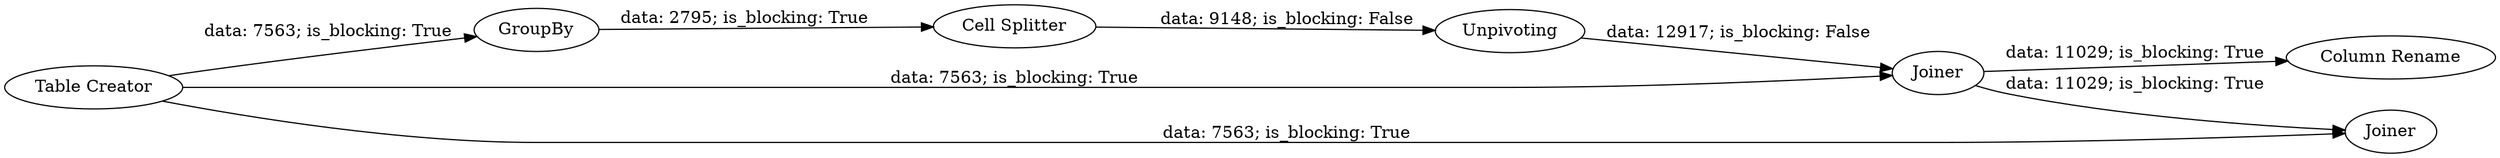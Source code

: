 digraph {
	"6140627639089433800_29" [label=Joiner]
	"6140627639089433800_32" [label="Column Rename"]
	"6140627639089433800_34" [label="Table Creator"]
	"6140627639089433800_31" [label=Joiner]
	"6140627639089433800_33" [label=Unpivoting]
	"6140627639089433800_30" [label=GroupBy]
	"6140627639089433800_28" [label="Cell Splitter"]
	"6140627639089433800_29" -> "6140627639089433800_31" [label="data: 11029; is_blocking: True"]
	"6140627639089433800_34" -> "6140627639089433800_29" [label="data: 7563; is_blocking: True"]
	"6140627639089433800_33" -> "6140627639089433800_29" [label="data: 12917; is_blocking: False"]
	"6140627639089433800_30" -> "6140627639089433800_28" [label="data: 2795; is_blocking: True"]
	"6140627639089433800_28" -> "6140627639089433800_33" [label="data: 9148; is_blocking: False"]
	"6140627639089433800_34" -> "6140627639089433800_30" [label="data: 7563; is_blocking: True"]
	"6140627639089433800_29" -> "6140627639089433800_32" [label="data: 11029; is_blocking: True"]
	"6140627639089433800_34" -> "6140627639089433800_31" [label="data: 7563; is_blocking: True"]
	rankdir=LR
}
